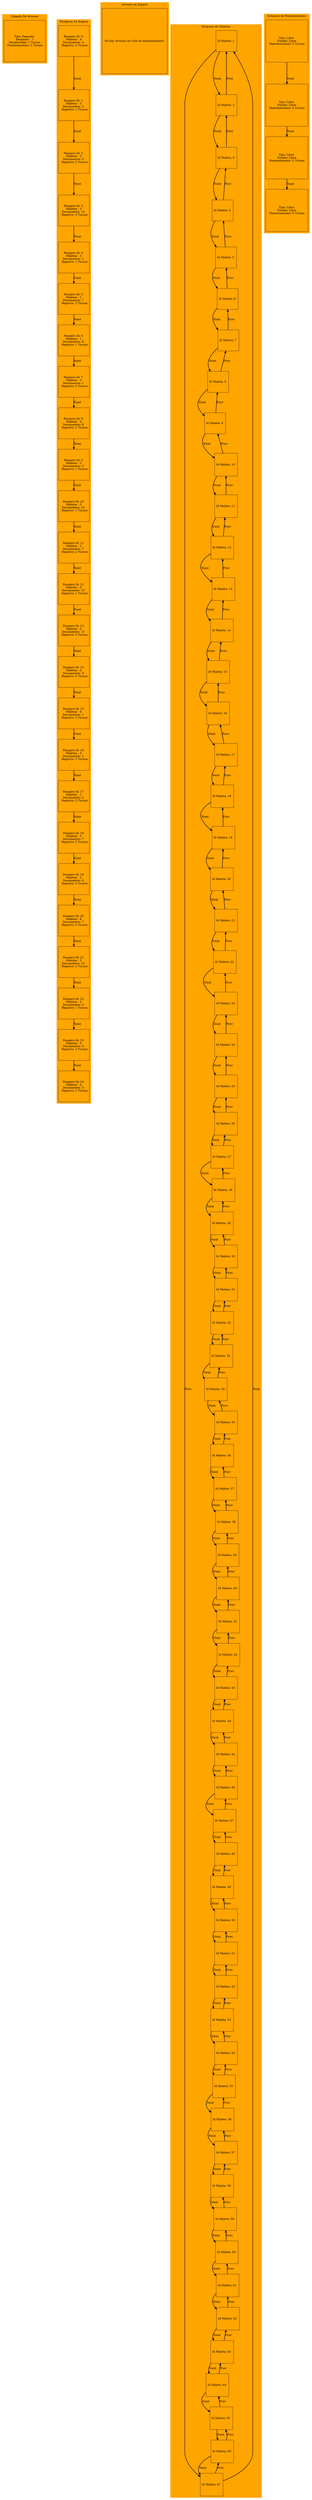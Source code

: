 digraph { 
nodesep = .90; 
 subgraph cluster_0 { node [shape = square] color = orange style=filled; label=" Llegada De Aviones "; nd0x1306160 [label = "Tipo: Pequeño \n Pasajeros : 7 \n Desabordaje: 1 Turnos \n  Mantenimiento: 2 Turnos " ];}  
 subgraph cluster_1 { node [shape = square] color = orange style=filled; label=" Pasajeros en Espera "; nd0x130ff80 [label = "Pasajero Id: 0 \n Maletas : 4 \n Documentos: 4  \n  Registro: 2 Turnos" ];nd0x11737a0 [label = "Pasajero Id: 1 \n Maletas : 3 \n Documentos: 3  \n  Registro: 1 Turnos" ];nd0x146ee80 [label = "Pasajero Id: 2 \n Maletas : 2 \n Documentos: 3  \n  Registro: 2 Turnos" ];nd0x12e2510 [label = "Pasajero Id: 3 \n Maletas : 3 \n Documentos: 10  \n  Registro: 3 Turnos" ];nd0x146f670 [label = "Pasajero Id: 4 \n Maletas : 3 \n Documentos: 1  \n  Registro: 1 Turnos" ];nd0x12fe010 [label = "Pasajero Id: 5 \n Maletas : 1 \n Documentos: 7  \n  Registro: 3 Turnos" ];nd0x12fff50 [label = "Pasajero Id: 6 \n Maletas : 1 \n Documentos: 8  \n  Registro: 1 Turnos" ];nd0x146e4f0 [label = "Pasajero Id: 7 \n Maletas : 3 \n Documentos: 1  \n  Registro: 3 Turnos" ];nd0x146f1f0 [label = "Pasajero Id: 8 \n Maletas : 4 \n Documentos: 8  \n  Registro: 2 Turnos" ];nd0x13106f0 [label = "Pasajero Id: 9 \n Maletas : 2 \n Documentos: 3  \n  Registro: 1 Turnos" ];nd0x131fb50 [label = "Pasajero Id: 10 \n Maletas : 3 \n Documentos: 10  \n  Registro: 1 Turnos" ];nd0x146f7f0 [label = "Pasajero Id: 11 \n Maletas : 2 \n Documentos: 7  \n  Registro: 2 Turnos" ];nd0x1486d40 [label = "Pasajero Id: 12 \n Maletas : 3 \n Documentos: 10  \n  Registro: 1 Turnos" ];nd0x140c210 [label = "Pasajero Id: 13 \n Maletas : 2 \n Documentos: 10  \n  Registro: 3 Turnos" ];nd0x1485f50 [label = "Pasajero Id: 14 \n Maletas : 2 \n Documentos: 9  \n  Registro: 3 Turnos" ];nd0x13278d0 [label = "Pasajero Id: 15 \n Maletas : 4 \n Documentos: 1  \n  Registro: 3 Turnos" ];nd0x132b400 [label = "Pasajero Id: 16 \n Maletas : 3 \n Documentos: 2  \n  Registro: 3 Turnos" ];nd0x1321d70 [label = "Pasajero Id: 17 \n Maletas : 1 \n Documentos: 4  \n  Registro: 3 Turnos" ];nd0x1321db0 [label = "Pasajero Id: 18 \n Maletas : 3 \n Documentos: 7  \n  Registro: 2 Turnos" ];nd0x1321e30 [label = "Pasajero Id: 19 \n Maletas : 2 \n Documentos: 6  \n  Registro: 3 Turnos" ];nd0x1306200 [label = "Pasajero Id: 20 \n Maletas : 4 \n Documentos: 7  \n  Registro: 3 Turnos" ];nd0x14704b0 [label = "Pasajero Id: 21 \n Maletas : 3 \n Documentos: 10  \n  Registro: 2 Turnos" ];nd0x1470530 [label = "Pasajero Id: 22 \n Maletas : 2 \n Documentos: 5  \n  Registro: 1 Turnos" ];nd0x1470590 [label = "Pasajero Id: 23 \n Maletas : 3 \n Documentos: 6  \n  Registro: 3 Turnos" ];nd0x1319de0 [label = "Pasajero Id: 24 \n Maletas : 4 \n Documentos: 5  \n  Registro: 3 Turnos" ];nd0x130ff80 -> nd0x11737a0 [ penwidth = 2 fontsize = 15 fontcolor = "black" label = "Next" ];nd0x11737a0 -> nd0x146ee80 [ penwidth = 2 fontsize = 15 fontcolor = "black" label = "Next" ];nd0x146ee80 -> nd0x12e2510 [ penwidth = 2 fontsize = 15 fontcolor = "black" label = "Next" ];nd0x12e2510 -> nd0x146f670 [ penwidth = 2 fontsize = 15 fontcolor = "black" label = "Next" ];nd0x146f670 -> nd0x12fe010 [ penwidth = 2 fontsize = 15 fontcolor = "black" label = "Next" ];nd0x12fe010 -> nd0x12fff50 [ penwidth = 2 fontsize = 15 fontcolor = "black" label = "Next" ];nd0x12fff50 -> nd0x146e4f0 [ penwidth = 2 fontsize = 15 fontcolor = "black" label = "Next" ];nd0x146e4f0 -> nd0x146f1f0 [ penwidth = 2 fontsize = 15 fontcolor = "black" label = "Next" ];nd0x146f1f0 -> nd0x13106f0 [ penwidth = 2 fontsize = 15 fontcolor = "black" label = "Next" ];nd0x13106f0 -> nd0x131fb50 [ penwidth = 2 fontsize = 15 fontcolor = "black" label = "Next" ];nd0x131fb50 -> nd0x146f7f0 [ penwidth = 2 fontsize = 15 fontcolor = "black" label = "Next" ];nd0x146f7f0 -> nd0x1486d40 [ penwidth = 2 fontsize = 15 fontcolor = "black" label = "Next" ];nd0x1486d40 -> nd0x140c210 [ penwidth = 2 fontsize = 15 fontcolor = "black" label = "Next" ];nd0x140c210 -> nd0x1485f50 [ penwidth = 2 fontsize = 15 fontcolor = "black" label = "Next" ];nd0x1485f50 -> nd0x13278d0 [ penwidth = 2 fontsize = 15 fontcolor = "black" label = "Next" ];nd0x13278d0 -> nd0x132b400 [ penwidth = 2 fontsize = 15 fontcolor = "black" label = "Next" ];nd0x132b400 -> nd0x1321d70 [ penwidth = 2 fontsize = 15 fontcolor = "black" label = "Next" ];nd0x1321d70 -> nd0x1321db0 [ penwidth = 2 fontsize = 15 fontcolor = "black" label = "Next" ];nd0x1321db0 -> nd0x1321e30 [ penwidth = 2 fontsize = 15 fontcolor = "black" label = "Next" ];nd0x1321e30 -> nd0x1306200 [ penwidth = 2 fontsize = 15 fontcolor = "black" label = "Next" ];nd0x1306200 -> nd0x14704b0 [ penwidth = 2 fontsize = 15 fontcolor = "black" label = "Next" ];nd0x14704b0 -> nd0x1470530 [ penwidth = 2 fontsize = 15 fontcolor = "black" label = "Next" ];nd0x1470530 -> nd0x1470590 [ penwidth = 2 fontsize = 15 fontcolor = "black" label = "Next" ];nd0x1470590 -> nd0x1319de0 [ penwidth = 2 fontsize = 15 fontcolor = "black" label = "Next" ];}  
 subgraph cluster_2 { node [shape = square] color = orange style=filled; label=" Aviones en Espera ";  ColaMantenimientoNada[label = " No hay Aviones en Cola de mantenimiento  " ];}  
 subgraph cluster_3 { node [shape = square] color = orange style=filled; label=" Estacion de Maletas "; nd0x146e580 [label = "Id Maleta: 1 " ];nd0x1485d70 [label = "Id Maleta: 2 " ];nd0x12e2570 [label = "Id Maleta: 3 " ];nd0x12e0fa0 [label = "Id Maleta: 4 " ];nd0x146fef0 [label = "Id Maleta: 5 " ];nd0x146fdb0 [label = "Id Maleta: 6 " ];nd0x146e5d0 [label = "Id Maleta: 7 " ];nd0x1327a00 [label = "Id Maleta: 8 " ];nd0x1238420 [label = "Id Maleta: 9 " ];nd0x13262b0 [label = "Id Maleta: 10 " ];nd0x13262d0 [label = "Id Maleta: 11 " ];nd0x146f650 [label = "Id Maleta: 12 " ];nd0x132a630 [label = "Id Maleta: 13 " ];nd0x132a650 [label = "Id Maleta: 14 " ];nd0x12fdff0 [label = "Id Maleta: 15 " ];nd0x12fff30 [label = "Id Maleta: 16 " ];nd0x146e4d0 [label = "Id Maleta: 17 " ];nd0x146f850 [label = "Id Maleta: 18 " ];nd0x146f870 [label = "Id Maleta: 19 " ];nd0x146f890 [label = "Id Maleta: 20 " ];nd0x146f210 [label = "Id Maleta: 21 " ];nd0x146f230 [label = "Id Maleta: 22 " ];nd0x13106b0 [label = "Id Maleta: 23 " ];nd0x13106d0 [label = "Id Maleta: 24 " ];nd0x131fb10 [label = "Id Maleta: 25 " ];nd0x131fb30 [label = "Id Maleta: 26 " ];nd0x146f790 [label = "Id Maleta: 27 " ];nd0x146f7b0 [label = "Id Maleta: 28 " ];nd0x146f7d0 [label = "Id Maleta: 29 " ];nd0x1486d00 [label = "Id Maleta: 30 " ];nd0x1486d20 [label = "Id Maleta: 31 " ];nd0x1486d60 [label = "Id Maleta: 32 " ];nd0x140c1d0 [label = "Id Maleta: 33 " ];nd0x140c1f0 [label = "Id Maleta: 34 " ];nd0x140c230 [label = "Id Maleta: 35 " ];nd0x1485f30 [label = "Id Maleta: 36 " ];nd0x1485f70 [label = "Id Maleta: 37 " ];nd0x1485f90 [label = "Id Maleta: 38 " ];nd0x13278f0 [label = "Id Maleta: 39 " ];nd0x1327910 [label = "Id Maleta: 40 " ];nd0x1327930 [label = "Id Maleta: 41 " ];nd0x132b3e0 [label = "Id Maleta: 42 " ];nd0x132b420 [label = "Id Maleta: 43 " ];nd0x132b440 [label = "Id Maleta: 44 " ];nd0x132b460 [label = "Id Maleta: 45 " ];nd0x1321d90 [label = "Id Maleta: 46 " ];nd0x1321dd0 [label = "Id Maleta: 47 " ];nd0x1321df0 [label = "Id Maleta: 48 " ];nd0x1321e10 [label = "Id Maleta: 49 " ];nd0x13061c0 [label = "Id Maleta: 50 " ];nd0x13061e0 [label = "Id Maleta: 51 " ];nd0x1306220 [label = "Id Maleta: 52 " ];nd0x1306240 [label = "Id Maleta: 53 " ];nd0x1306260 [label = "Id Maleta: 54 " ];nd0x1306280 [label = "Id Maleta: 55 " ];nd0x14704d0 [label = "Id Maleta: 56 " ];nd0x14704f0 [label = "Id Maleta: 57 " ];nd0x1470510 [label = "Id Maleta: 58 " ];nd0x1470550 [label = "Id Maleta: 59 " ];nd0x1470570 [label = "Id Maleta: 60 " ];nd0x14705b0 [label = "Id Maleta: 61 " ];nd0x1319da0 [label = "Id Maleta: 62 " ];nd0x1319dc0 [label = "Id Maleta: 63 " ];nd0x1319e00 [label = "Id Maleta: 64 " ];nd0x1319e20 [label = "Id Maleta: 65 " ];nd0x1319e40 [label = "Id Maleta: 66 " ];nd0x1319e60 [label = "Id Maleta: 67 " ];nd0x146e580 -> nd0x1485d70 [ penwidth = 2 fontsize = 15 fontcolor = "black" label = "Next" ];nd0x1485d70 -> nd0x12e2570 [ penwidth = 2 fontsize = 15 fontcolor = "black" label = "Next" ];nd0x12e2570 -> nd0x12e0fa0 [ penwidth = 2 fontsize = 15 fontcolor = "black" label = "Next" ];nd0x12e0fa0 -> nd0x146fef0 [ penwidth = 2 fontsize = 15 fontcolor = "black" label = "Next" ];nd0x146fef0 -> nd0x146fdb0 [ penwidth = 2 fontsize = 15 fontcolor = "black" label = "Next" ];nd0x146fdb0 -> nd0x146e5d0 [ penwidth = 2 fontsize = 15 fontcolor = "black" label = "Next" ];nd0x146e5d0 -> nd0x1327a00 [ penwidth = 2 fontsize = 15 fontcolor = "black" label = "Next" ];nd0x1327a00 -> nd0x1238420 [ penwidth = 2 fontsize = 15 fontcolor = "black" label = "Next" ];nd0x1238420 -> nd0x13262b0 [ penwidth = 2 fontsize = 15 fontcolor = "black" label = "Next" ];nd0x13262b0 -> nd0x13262d0 [ penwidth = 2 fontsize = 15 fontcolor = "black" label = "Next" ];nd0x13262d0 -> nd0x146f650 [ penwidth = 2 fontsize = 15 fontcolor = "black" label = "Next" ];nd0x146f650 -> nd0x132a630 [ penwidth = 2 fontsize = 15 fontcolor = "black" label = "Next" ];nd0x132a630 -> nd0x132a650 [ penwidth = 2 fontsize = 15 fontcolor = "black" label = "Next" ];nd0x132a650 -> nd0x12fdff0 [ penwidth = 2 fontsize = 15 fontcolor = "black" label = "Next" ];nd0x12fdff0 -> nd0x12fff30 [ penwidth = 2 fontsize = 15 fontcolor = "black" label = "Next" ];nd0x12fff30 -> nd0x146e4d0 [ penwidth = 2 fontsize = 15 fontcolor = "black" label = "Next" ];nd0x146e4d0 -> nd0x146f850 [ penwidth = 2 fontsize = 15 fontcolor = "black" label = "Next" ];nd0x146f850 -> nd0x146f870 [ penwidth = 2 fontsize = 15 fontcolor = "black" label = "Next" ];nd0x146f870 -> nd0x146f890 [ penwidth = 2 fontsize = 15 fontcolor = "black" label = "Next" ];nd0x146f890 -> nd0x146f210 [ penwidth = 2 fontsize = 15 fontcolor = "black" label = "Next" ];nd0x146f210 -> nd0x146f230 [ penwidth = 2 fontsize = 15 fontcolor = "black" label = "Next" ];nd0x146f230 -> nd0x13106b0 [ penwidth = 2 fontsize = 15 fontcolor = "black" label = "Next" ];nd0x13106b0 -> nd0x13106d0 [ penwidth = 2 fontsize = 15 fontcolor = "black" label = "Next" ];nd0x13106d0 -> nd0x131fb10 [ penwidth = 2 fontsize = 15 fontcolor = "black" label = "Next" ];nd0x131fb10 -> nd0x131fb30 [ penwidth = 2 fontsize = 15 fontcolor = "black" label = "Next" ];nd0x131fb30 -> nd0x146f790 [ penwidth = 2 fontsize = 15 fontcolor = "black" label = "Next" ];nd0x146f790 -> nd0x146f7b0 [ penwidth = 2 fontsize = 15 fontcolor = "black" label = "Next" ];nd0x146f7b0 -> nd0x146f7d0 [ penwidth = 2 fontsize = 15 fontcolor = "black" label = "Next" ];nd0x146f7d0 -> nd0x1486d00 [ penwidth = 2 fontsize = 15 fontcolor = "black" label = "Next" ];nd0x1486d00 -> nd0x1486d20 [ penwidth = 2 fontsize = 15 fontcolor = "black" label = "Next" ];nd0x1486d20 -> nd0x1486d60 [ penwidth = 2 fontsize = 15 fontcolor = "black" label = "Next" ];nd0x1486d60 -> nd0x140c1d0 [ penwidth = 2 fontsize = 15 fontcolor = "black" label = "Next" ];nd0x140c1d0 -> nd0x140c1f0 [ penwidth = 2 fontsize = 15 fontcolor = "black" label = "Next" ];nd0x140c1f0 -> nd0x140c230 [ penwidth = 2 fontsize = 15 fontcolor = "black" label = "Next" ];nd0x140c230 -> nd0x1485f30 [ penwidth = 2 fontsize = 15 fontcolor = "black" label = "Next" ];nd0x1485f30 -> nd0x1485f70 [ penwidth = 2 fontsize = 15 fontcolor = "black" label = "Next" ];nd0x1485f70 -> nd0x1485f90 [ penwidth = 2 fontsize = 15 fontcolor = "black" label = "Next" ];nd0x1485f90 -> nd0x13278f0 [ penwidth = 2 fontsize = 15 fontcolor = "black" label = "Next" ];nd0x13278f0 -> nd0x1327910 [ penwidth = 2 fontsize = 15 fontcolor = "black" label = "Next" ];nd0x1327910 -> nd0x1327930 [ penwidth = 2 fontsize = 15 fontcolor = "black" label = "Next" ];nd0x1327930 -> nd0x132b3e0 [ penwidth = 2 fontsize = 15 fontcolor = "black" label = "Next" ];nd0x132b3e0 -> nd0x132b420 [ penwidth = 2 fontsize = 15 fontcolor = "black" label = "Next" ];nd0x132b420 -> nd0x132b440 [ penwidth = 2 fontsize = 15 fontcolor = "black" label = "Next" ];nd0x132b440 -> nd0x132b460 [ penwidth = 2 fontsize = 15 fontcolor = "black" label = "Next" ];nd0x132b460 -> nd0x1321d90 [ penwidth = 2 fontsize = 15 fontcolor = "black" label = "Next" ];nd0x1321d90 -> nd0x1321dd0 [ penwidth = 2 fontsize = 15 fontcolor = "black" label = "Next" ];nd0x1321dd0 -> nd0x1321df0 [ penwidth = 2 fontsize = 15 fontcolor = "black" label = "Next" ];nd0x1321df0 -> nd0x1321e10 [ penwidth = 2 fontsize = 15 fontcolor = "black" label = "Next" ];nd0x1321e10 -> nd0x13061c0 [ penwidth = 2 fontsize = 15 fontcolor = "black" label = "Next" ];nd0x13061c0 -> nd0x13061e0 [ penwidth = 2 fontsize = 15 fontcolor = "black" label = "Next" ];nd0x13061e0 -> nd0x1306220 [ penwidth = 2 fontsize = 15 fontcolor = "black" label = "Next" ];nd0x1306220 -> nd0x1306240 [ penwidth = 2 fontsize = 15 fontcolor = "black" label = "Next" ];nd0x1306240 -> nd0x1306260 [ penwidth = 2 fontsize = 15 fontcolor = "black" label = "Next" ];nd0x1306260 -> nd0x1306280 [ penwidth = 2 fontsize = 15 fontcolor = "black" label = "Next" ];nd0x1306280 -> nd0x14704d0 [ penwidth = 2 fontsize = 15 fontcolor = "black" label = "Next" ];nd0x14704d0 -> nd0x14704f0 [ penwidth = 2 fontsize = 15 fontcolor = "black" label = "Next" ];nd0x14704f0 -> nd0x1470510 [ penwidth = 2 fontsize = 15 fontcolor = "black" label = "Next" ];nd0x1470510 -> nd0x1470550 [ penwidth = 2 fontsize = 15 fontcolor = "black" label = "Next" ];nd0x1470550 -> nd0x1470570 [ penwidth = 2 fontsize = 15 fontcolor = "black" label = "Next" ];nd0x1470570 -> nd0x14705b0 [ penwidth = 2 fontsize = 15 fontcolor = "black" label = "Next" ];nd0x14705b0 -> nd0x1319da0 [ penwidth = 2 fontsize = 15 fontcolor = "black" label = "Next" ];nd0x1319da0 -> nd0x1319dc0 [ penwidth = 2 fontsize = 15 fontcolor = "black" label = "Next" ];nd0x1319dc0 -> nd0x1319e00 [ penwidth = 2 fontsize = 15 fontcolor = "black" label = "Next" ];nd0x1319e00 -> nd0x1319e20 [ penwidth = 2 fontsize = 15 fontcolor = "black" label = "Next" ];nd0x1319e20 -> nd0x1319e40 [ penwidth = 2 fontsize = 15 fontcolor = "black" label = "Next" ];nd0x1319e40 -> nd0x1319e60 [ penwidth = 2 fontsize = 15 fontcolor = "black" label = "Next" ];nd0x1319e60 -> nd0x146e580 [ penwidth = 2 fontsize = 15 fontcolor = "black" label = "Next" ];nd0x1319e60 -> nd0x1319e40 [ penwidth = 2 fontsize = 15 fontcolor = "black" label = "Prev" ];nd0x1319e40 -> nd0x1319e20 [ penwidth = 2 fontsize = 15 fontcolor = "black" label = "Prev" ];nd0x1319e20 -> nd0x1319e00 [ penwidth = 2 fontsize = 15 fontcolor = "black" label = "Prev" ];nd0x1319e00 -> nd0x1319dc0 [ penwidth = 2 fontsize = 15 fontcolor = "black" label = "Prev" ];nd0x1319dc0 -> nd0x1319da0 [ penwidth = 2 fontsize = 15 fontcolor = "black" label = "Prev" ];nd0x1319da0 -> nd0x14705b0 [ penwidth = 2 fontsize = 15 fontcolor = "black" label = "Prev" ];nd0x14705b0 -> nd0x1470570 [ penwidth = 2 fontsize = 15 fontcolor = "black" label = "Prev" ];nd0x1470570 -> nd0x1470550 [ penwidth = 2 fontsize = 15 fontcolor = "black" label = "Prev" ];nd0x1470550 -> nd0x1470510 [ penwidth = 2 fontsize = 15 fontcolor = "black" label = "Prev" ];nd0x1470510 -> nd0x14704f0 [ penwidth = 2 fontsize = 15 fontcolor = "black" label = "Prev" ];nd0x14704f0 -> nd0x14704d0 [ penwidth = 2 fontsize = 15 fontcolor = "black" label = "Prev" ];nd0x14704d0 -> nd0x1306280 [ penwidth = 2 fontsize = 15 fontcolor = "black" label = "Prev" ];nd0x1306280 -> nd0x1306260 [ penwidth = 2 fontsize = 15 fontcolor = "black" label = "Prev" ];nd0x1306260 -> nd0x1306240 [ penwidth = 2 fontsize = 15 fontcolor = "black" label = "Prev" ];nd0x1306240 -> nd0x1306220 [ penwidth = 2 fontsize = 15 fontcolor = "black" label = "Prev" ];nd0x1306220 -> nd0x13061e0 [ penwidth = 2 fontsize = 15 fontcolor = "black" label = "Prev" ];nd0x13061e0 -> nd0x13061c0 [ penwidth = 2 fontsize = 15 fontcolor = "black" label = "Prev" ];nd0x13061c0 -> nd0x1321e10 [ penwidth = 2 fontsize = 15 fontcolor = "black" label = "Prev" ];nd0x1321e10 -> nd0x1321df0 [ penwidth = 2 fontsize = 15 fontcolor = "black" label = "Prev" ];nd0x1321df0 -> nd0x1321dd0 [ penwidth = 2 fontsize = 15 fontcolor = "black" label = "Prev" ];nd0x1321dd0 -> nd0x1321d90 [ penwidth = 2 fontsize = 15 fontcolor = "black" label = "Prev" ];nd0x1321d90 -> nd0x132b460 [ penwidth = 2 fontsize = 15 fontcolor = "black" label = "Prev" ];nd0x132b460 -> nd0x132b440 [ penwidth = 2 fontsize = 15 fontcolor = "black" label = "Prev" ];nd0x132b440 -> nd0x132b420 [ penwidth = 2 fontsize = 15 fontcolor = "black" label = "Prev" ];nd0x132b420 -> nd0x132b3e0 [ penwidth = 2 fontsize = 15 fontcolor = "black" label = "Prev" ];nd0x132b3e0 -> nd0x1327930 [ penwidth = 2 fontsize = 15 fontcolor = "black" label = "Prev" ];nd0x1327930 -> nd0x1327910 [ penwidth = 2 fontsize = 15 fontcolor = "black" label = "Prev" ];nd0x1327910 -> nd0x13278f0 [ penwidth = 2 fontsize = 15 fontcolor = "black" label = "Prev" ];nd0x13278f0 -> nd0x1485f90 [ penwidth = 2 fontsize = 15 fontcolor = "black" label = "Prev" ];nd0x1485f90 -> nd0x1485f70 [ penwidth = 2 fontsize = 15 fontcolor = "black" label = "Prev" ];nd0x1485f70 -> nd0x1485f30 [ penwidth = 2 fontsize = 15 fontcolor = "black" label = "Prev" ];nd0x1485f30 -> nd0x140c230 [ penwidth = 2 fontsize = 15 fontcolor = "black" label = "Prev" ];nd0x140c230 -> nd0x140c1f0 [ penwidth = 2 fontsize = 15 fontcolor = "black" label = "Prev" ];nd0x140c1f0 -> nd0x140c1d0 [ penwidth = 2 fontsize = 15 fontcolor = "black" label = "Prev" ];nd0x140c1d0 -> nd0x1486d60 [ penwidth = 2 fontsize = 15 fontcolor = "black" label = "Prev" ];nd0x1486d60 -> nd0x1486d20 [ penwidth = 2 fontsize = 15 fontcolor = "black" label = "Prev" ];nd0x1486d20 -> nd0x1486d00 [ penwidth = 2 fontsize = 15 fontcolor = "black" label = "Prev" ];nd0x1486d00 -> nd0x146f7d0 [ penwidth = 2 fontsize = 15 fontcolor = "black" label = "Prev" ];nd0x146f7d0 -> nd0x146f7b0 [ penwidth = 2 fontsize = 15 fontcolor = "black" label = "Prev" ];nd0x146f7b0 -> nd0x146f790 [ penwidth = 2 fontsize = 15 fontcolor = "black" label = "Prev" ];nd0x146f790 -> nd0x131fb30 [ penwidth = 2 fontsize = 15 fontcolor = "black" label = "Prev" ];nd0x131fb30 -> nd0x131fb10 [ penwidth = 2 fontsize = 15 fontcolor = "black" label = "Prev" ];nd0x131fb10 -> nd0x13106d0 [ penwidth = 2 fontsize = 15 fontcolor = "black" label = "Prev" ];nd0x13106d0 -> nd0x13106b0 [ penwidth = 2 fontsize = 15 fontcolor = "black" label = "Prev" ];nd0x13106b0 -> nd0x146f230 [ penwidth = 2 fontsize = 15 fontcolor = "black" label = "Prev" ];nd0x146f230 -> nd0x146f210 [ penwidth = 2 fontsize = 15 fontcolor = "black" label = "Prev" ];nd0x146f210 -> nd0x146f890 [ penwidth = 2 fontsize = 15 fontcolor = "black" label = "Prev" ];nd0x146f890 -> nd0x146f870 [ penwidth = 2 fontsize = 15 fontcolor = "black" label = "Prev" ];nd0x146f870 -> nd0x146f850 [ penwidth = 2 fontsize = 15 fontcolor = "black" label = "Prev" ];nd0x146f850 -> nd0x146e4d0 [ penwidth = 2 fontsize = 15 fontcolor = "black" label = "Prev" ];nd0x146e4d0 -> nd0x12fff30 [ penwidth = 2 fontsize = 15 fontcolor = "black" label = "Prev" ];nd0x12fff30 -> nd0x12fdff0 [ penwidth = 2 fontsize = 15 fontcolor = "black" label = "Prev" ];nd0x12fdff0 -> nd0x132a650 [ penwidth = 2 fontsize = 15 fontcolor = "black" label = "Prev" ];nd0x132a650 -> nd0x132a630 [ penwidth = 2 fontsize = 15 fontcolor = "black" label = "Prev" ];nd0x132a630 -> nd0x146f650 [ penwidth = 2 fontsize = 15 fontcolor = "black" label = "Prev" ];nd0x146f650 -> nd0x13262d0 [ penwidth = 2 fontsize = 15 fontcolor = "black" label = "Prev" ];nd0x13262d0 -> nd0x13262b0 [ penwidth = 2 fontsize = 15 fontcolor = "black" label = "Prev" ];nd0x13262b0 -> nd0x1238420 [ penwidth = 2 fontsize = 15 fontcolor = "black" label = "Prev" ];nd0x1238420 -> nd0x1327a00 [ penwidth = 2 fontsize = 15 fontcolor = "black" label = "Prev" ];nd0x1327a00 -> nd0x146e5d0 [ penwidth = 2 fontsize = 15 fontcolor = "black" label = "Prev" ];nd0x146e5d0 -> nd0x146fdb0 [ penwidth = 2 fontsize = 15 fontcolor = "black" label = "Prev" ];nd0x146fdb0 -> nd0x146fef0 [ penwidth = 2 fontsize = 15 fontcolor = "black" label = "Prev" ];nd0x146fef0 -> nd0x12e0fa0 [ penwidth = 2 fontsize = 15 fontcolor = "black" label = "Prev" ];nd0x12e0fa0 -> nd0x12e2570 [ penwidth = 2 fontsize = 15 fontcolor = "black" label = "Prev" ];nd0x12e2570 -> nd0x1485d70 [ penwidth = 2 fontsize = 15 fontcolor = "black" label = "Prev" ];nd0x1485d70 -> nd0x146e580 [ penwidth = 2 fontsize = 15 fontcolor = "black" label = "Prev" ];nd0x146e580 -> nd0x1319e60 [ penwidth = 2 fontsize = 15 fontcolor = "black" label = "Prev" ];}  
 subgraph cluster_4 { node [shape = square] color = orange style=filled; label=" Estacion de Mantenimiento "; nd0x148f2b0 [label = "Tipo: Libre \n Estado: Libre \n  Mantenimiento: 0 Turnos  " ];nd0x12ee870 [label = "Tipo: Libre \n Estado: Libre \n  Mantenimiento: 0 Turnos  " ];nd0x12ef5f0 [label = "Tipo: Libre \n Estado: Libre \n  Mantenimiento: 0 Turnos  " ];nd0x1322fb0 [label = "Tipo: Libre \n Estado: Libre \n  Mantenimiento: 0 Turnos  " ];nd0x148f2b0 -> nd0x12ee870 [ penwidth = 2 fontsize = 15 fontcolor = "black" label = "Next" ];nd0x12ee870 -> nd0x12ef5f0 [ penwidth = 2 fontsize = 15 fontcolor = "black" label = "Next" ];nd0x12ef5f0 -> nd0x1322fb0 [ penwidth = 2 fontsize = 15 fontcolor = "black" label = "Next" ];}  
} 
